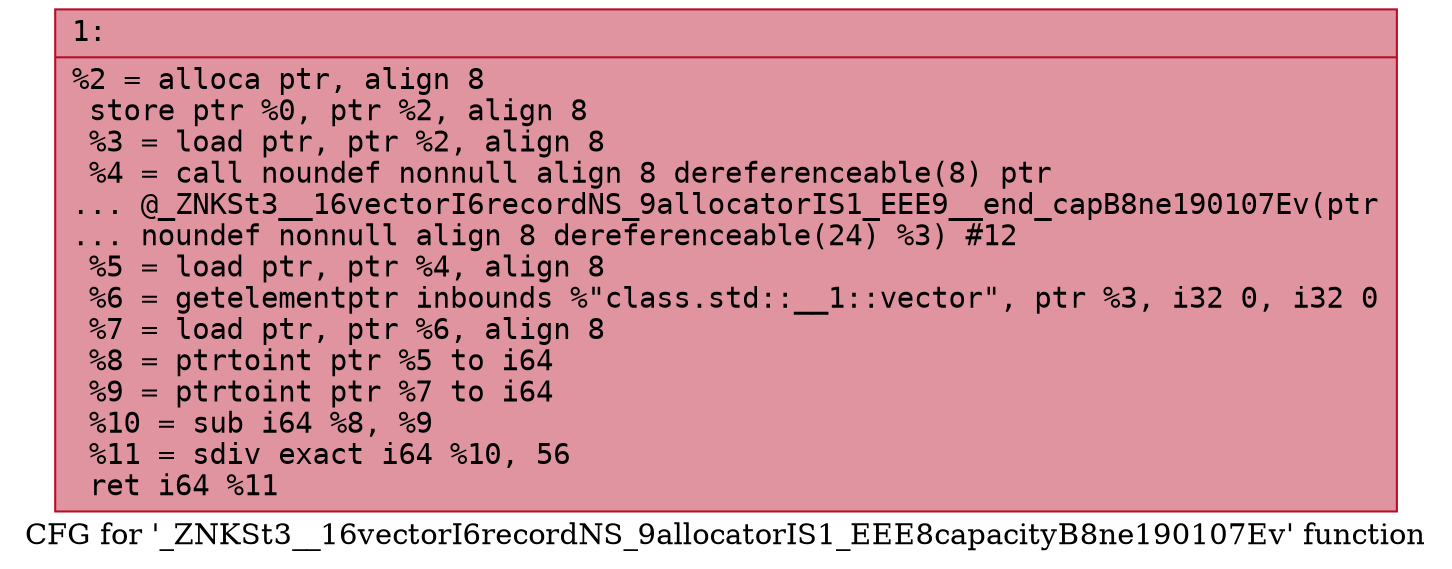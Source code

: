 digraph "CFG for '_ZNKSt3__16vectorI6recordNS_9allocatorIS1_EEE8capacityB8ne190107Ev' function" {
	label="CFG for '_ZNKSt3__16vectorI6recordNS_9allocatorIS1_EEE8capacityB8ne190107Ev' function";

	Node0x60000177ef30 [shape=record,color="#b70d28ff", style=filled, fillcolor="#b70d2870" fontname="Courier",label="{1:\l|  %2 = alloca ptr, align 8\l  store ptr %0, ptr %2, align 8\l  %3 = load ptr, ptr %2, align 8\l  %4 = call noundef nonnull align 8 dereferenceable(8) ptr\l... @_ZNKSt3__16vectorI6recordNS_9allocatorIS1_EEE9__end_capB8ne190107Ev(ptr\l... noundef nonnull align 8 dereferenceable(24) %3) #12\l  %5 = load ptr, ptr %4, align 8\l  %6 = getelementptr inbounds %\"class.std::__1::vector\", ptr %3, i32 0, i32 0\l  %7 = load ptr, ptr %6, align 8\l  %8 = ptrtoint ptr %5 to i64\l  %9 = ptrtoint ptr %7 to i64\l  %10 = sub i64 %8, %9\l  %11 = sdiv exact i64 %10, 56\l  ret i64 %11\l}"];
}
